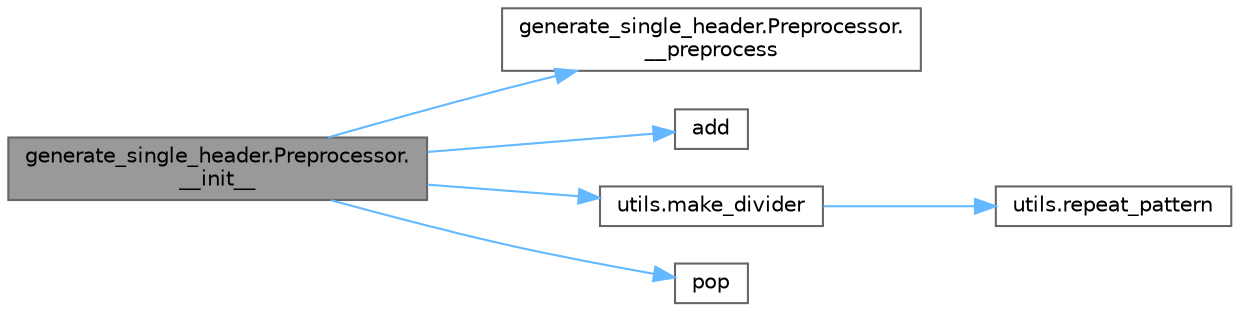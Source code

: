 digraph "generate_single_header.Preprocessor.__init__"
{
 // LATEX_PDF_SIZE
  bgcolor="transparent";
  edge [fontname=Helvetica,fontsize=10,labelfontname=Helvetica,labelfontsize=10];
  node [fontname=Helvetica,fontsize=10,shape=box,height=0.2,width=0.4];
  rankdir="LR";
  Node1 [id="Node000001",label="generate_single_header.Preprocessor.\l__init__",height=0.2,width=0.4,color="gray40", fillcolor="grey60", style="filled", fontcolor="black",tooltip=" "];
  Node1 -> Node2 [id="edge6_Node000001_Node000002",color="steelblue1",style="solid",tooltip=" "];
  Node2 [id="Node000002",label="generate_single_header.Preprocessor.\l__preprocess",height=0.2,width=0.4,color="grey40", fillcolor="white", style="filled",URL="$classgenerate__single__header_1_1_preprocessor.html#af7e2f74fe5624db6311f80511f19dc7e",tooltip=" "];
  Node1 -> Node3 [id="edge7_Node000001_Node000003",color="steelblue1",style="solid",tooltip=" "];
  Node3 [id="Node000003",label="add",height=0.2,width=0.4,color="grey40", fillcolor="white", style="filled",URL="$_classes_2lib_2glm_2test_2core_2core__setup__force__size__t__length_8cpp.html#a125cf68de8b64e40ee4cede7e2b57ea2",tooltip=" "];
  Node1 -> Node4 [id="edge8_Node000001_Node000004",color="steelblue1",style="solid",tooltip=" "];
  Node4 [id="Node000004",label="utils.make_divider",height=0.2,width=0.4,color="grey40", fillcolor="white", style="filled",URL="$namespaceutils.html#a672f14c352f57c5a1d04cc1ce55214a2",tooltip=" "];
  Node4 -> Node5 [id="edge9_Node000004_Node000005",color="steelblue1",style="solid",tooltip=" "];
  Node5 [id="Node000005",label="utils.repeat_pattern",height=0.2,width=0.4,color="grey40", fillcolor="white", style="filled",URL="$namespaceutils.html#ab91edaaa0558363254e9f6a0eec10640",tooltip=" "];
  Node1 -> Node6 [id="edge10_Node000001_Node000006",color="steelblue1",style="solid",tooltip=" "];
  Node6 [id="Node000006",label="pop",height=0.2,width=0.4,color="grey40", fillcolor="white", style="filled",URL="$_classes_2lib_2glm_2test_2core_2core__func__integer__find__lsb_8cpp.html#af90aa2f32f9c39ddd552c1d27f65dbaf",tooltip=" "];
}
